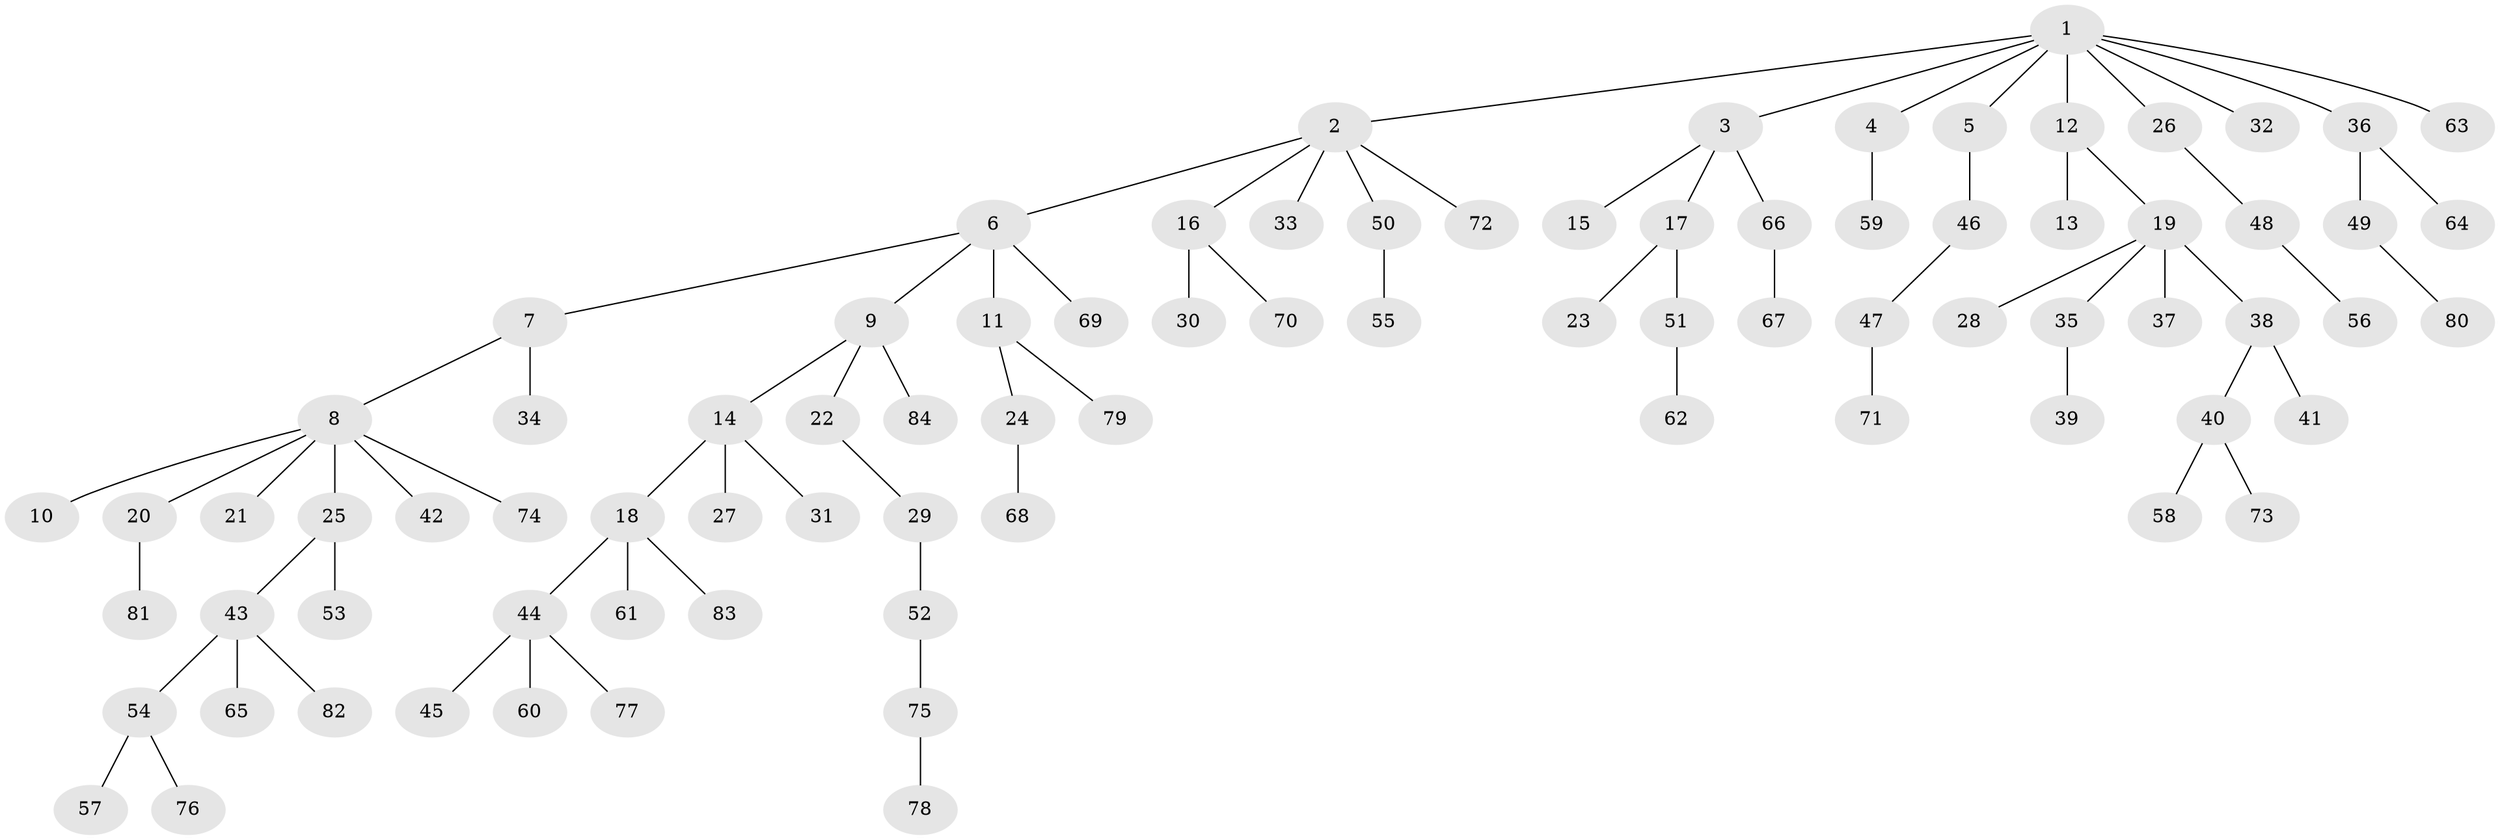 // Generated by graph-tools (version 1.1) at 2025/50/03/09/25 03:50:20]
// undirected, 84 vertices, 83 edges
graph export_dot {
graph [start="1"]
  node [color=gray90,style=filled];
  1;
  2;
  3;
  4;
  5;
  6;
  7;
  8;
  9;
  10;
  11;
  12;
  13;
  14;
  15;
  16;
  17;
  18;
  19;
  20;
  21;
  22;
  23;
  24;
  25;
  26;
  27;
  28;
  29;
  30;
  31;
  32;
  33;
  34;
  35;
  36;
  37;
  38;
  39;
  40;
  41;
  42;
  43;
  44;
  45;
  46;
  47;
  48;
  49;
  50;
  51;
  52;
  53;
  54;
  55;
  56;
  57;
  58;
  59;
  60;
  61;
  62;
  63;
  64;
  65;
  66;
  67;
  68;
  69;
  70;
  71;
  72;
  73;
  74;
  75;
  76;
  77;
  78;
  79;
  80;
  81;
  82;
  83;
  84;
  1 -- 2;
  1 -- 3;
  1 -- 4;
  1 -- 5;
  1 -- 12;
  1 -- 26;
  1 -- 32;
  1 -- 36;
  1 -- 63;
  2 -- 6;
  2 -- 16;
  2 -- 33;
  2 -- 50;
  2 -- 72;
  3 -- 15;
  3 -- 17;
  3 -- 66;
  4 -- 59;
  5 -- 46;
  6 -- 7;
  6 -- 9;
  6 -- 11;
  6 -- 69;
  7 -- 8;
  7 -- 34;
  8 -- 10;
  8 -- 20;
  8 -- 21;
  8 -- 25;
  8 -- 42;
  8 -- 74;
  9 -- 14;
  9 -- 22;
  9 -- 84;
  11 -- 24;
  11 -- 79;
  12 -- 13;
  12 -- 19;
  14 -- 18;
  14 -- 27;
  14 -- 31;
  16 -- 30;
  16 -- 70;
  17 -- 23;
  17 -- 51;
  18 -- 44;
  18 -- 61;
  18 -- 83;
  19 -- 28;
  19 -- 35;
  19 -- 37;
  19 -- 38;
  20 -- 81;
  22 -- 29;
  24 -- 68;
  25 -- 43;
  25 -- 53;
  26 -- 48;
  29 -- 52;
  35 -- 39;
  36 -- 49;
  36 -- 64;
  38 -- 40;
  38 -- 41;
  40 -- 58;
  40 -- 73;
  43 -- 54;
  43 -- 65;
  43 -- 82;
  44 -- 45;
  44 -- 60;
  44 -- 77;
  46 -- 47;
  47 -- 71;
  48 -- 56;
  49 -- 80;
  50 -- 55;
  51 -- 62;
  52 -- 75;
  54 -- 57;
  54 -- 76;
  66 -- 67;
  75 -- 78;
}
